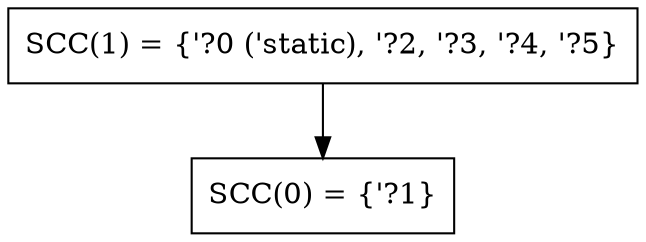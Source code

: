 digraph RegionInferenceContext {
    r0[label="SCC(0) = {\'?1}"][shape="box"];
    r1[label="SCC(1) = {\'?0 (\'static), \'?2, \'?3, \'?4, \'?5}"][shape="box"];
    r1 -> r0[label=""];
}
